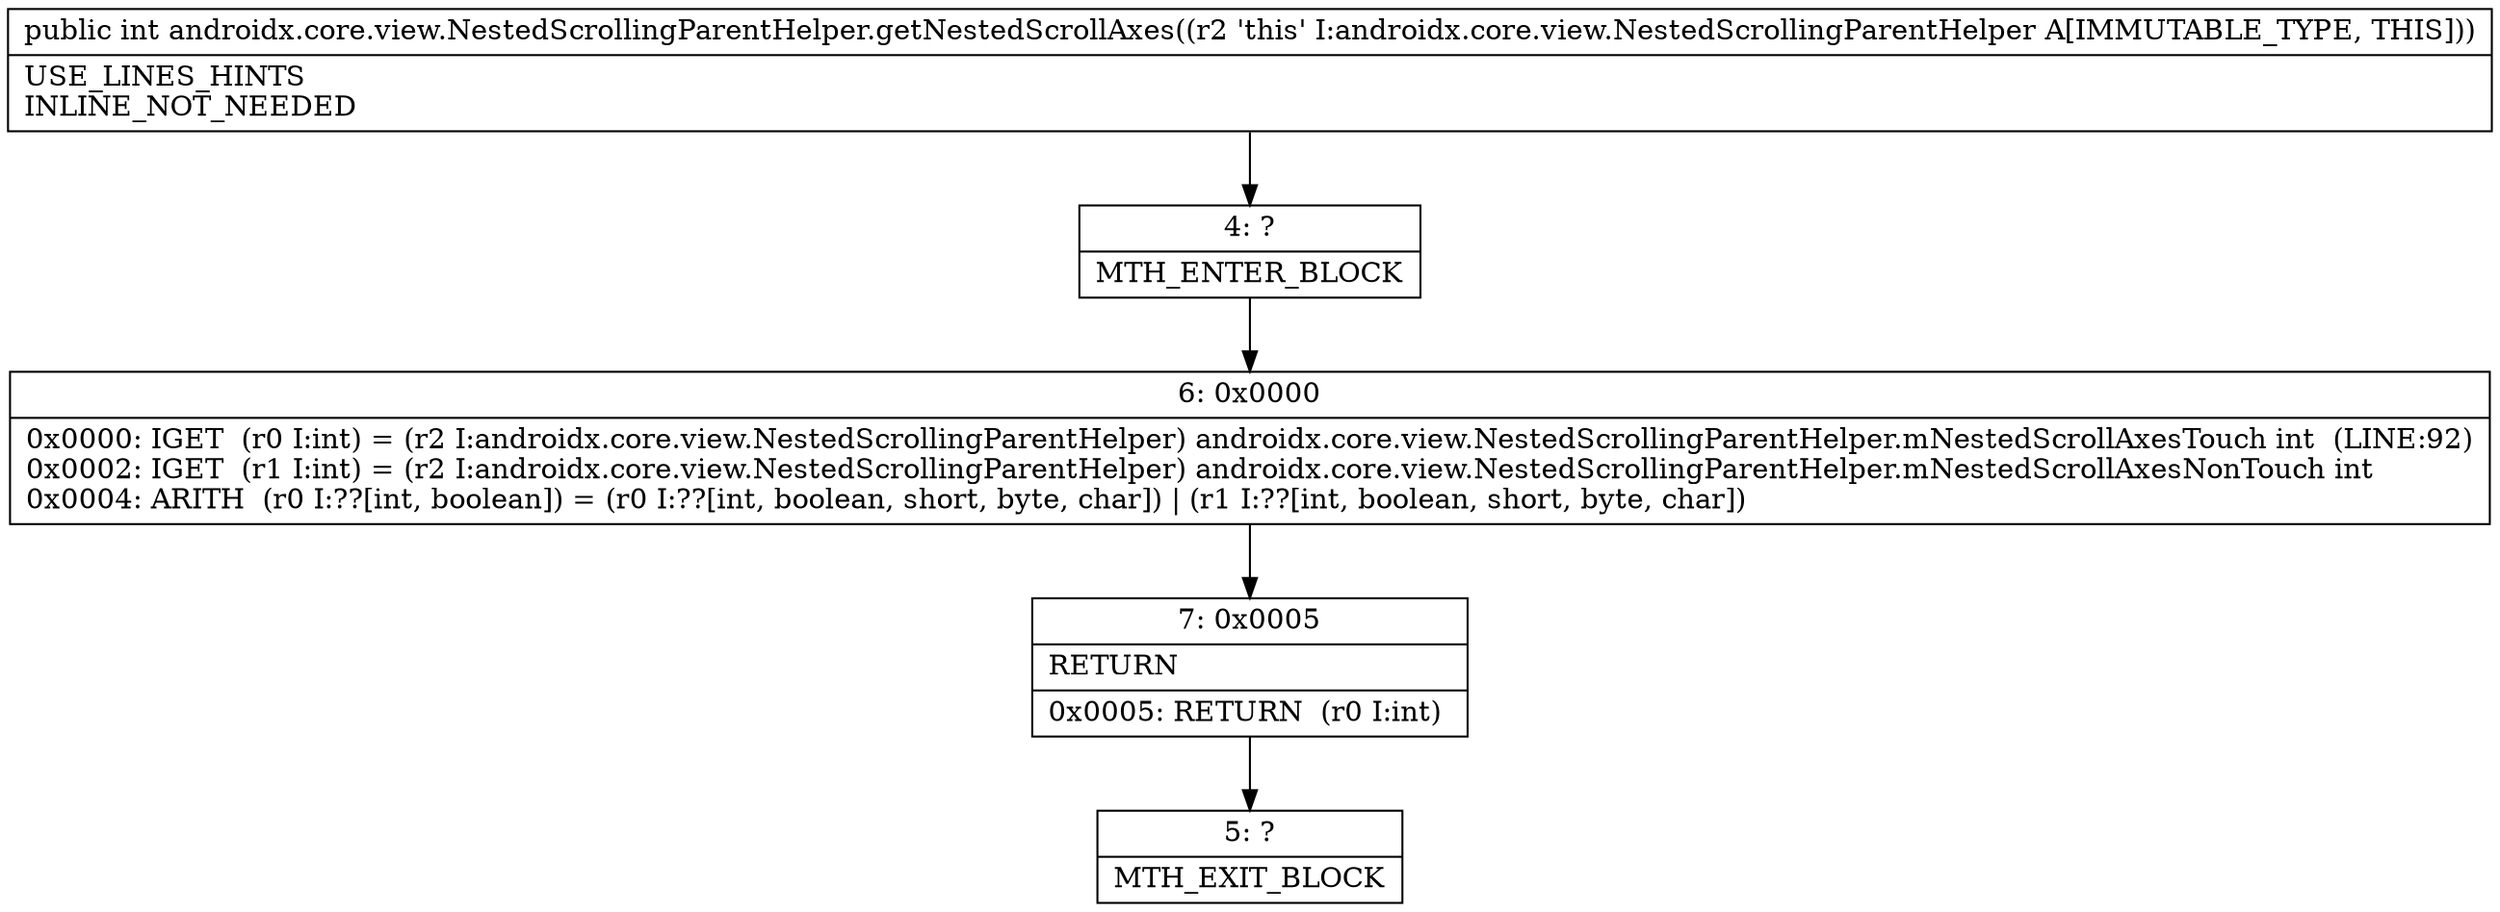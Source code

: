 digraph "CFG forandroidx.core.view.NestedScrollingParentHelper.getNestedScrollAxes()I" {
Node_4 [shape=record,label="{4\:\ ?|MTH_ENTER_BLOCK\l}"];
Node_6 [shape=record,label="{6\:\ 0x0000|0x0000: IGET  (r0 I:int) = (r2 I:androidx.core.view.NestedScrollingParentHelper) androidx.core.view.NestedScrollingParentHelper.mNestedScrollAxesTouch int  (LINE:92)\l0x0002: IGET  (r1 I:int) = (r2 I:androidx.core.view.NestedScrollingParentHelper) androidx.core.view.NestedScrollingParentHelper.mNestedScrollAxesNonTouch int \l0x0004: ARITH  (r0 I:??[int, boolean]) = (r0 I:??[int, boolean, short, byte, char]) \| (r1 I:??[int, boolean, short, byte, char]) \l}"];
Node_7 [shape=record,label="{7\:\ 0x0005|RETURN\l|0x0005: RETURN  (r0 I:int) \l}"];
Node_5 [shape=record,label="{5\:\ ?|MTH_EXIT_BLOCK\l}"];
MethodNode[shape=record,label="{public int androidx.core.view.NestedScrollingParentHelper.getNestedScrollAxes((r2 'this' I:androidx.core.view.NestedScrollingParentHelper A[IMMUTABLE_TYPE, THIS]))  | USE_LINES_HINTS\lINLINE_NOT_NEEDED\l}"];
MethodNode -> Node_4;Node_4 -> Node_6;
Node_6 -> Node_7;
Node_7 -> Node_5;
}

